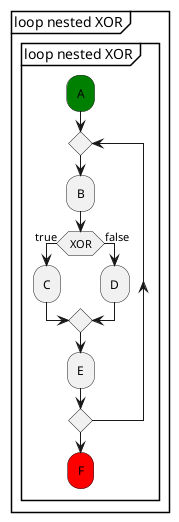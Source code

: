 @startuml
partition "loop nested XOR" {
    group "loop nested XOR"
        #green:A;
        repeat
            :B;
            if (XOR) then (true)
                :C;
            else (false)
                :D;
            endif
            :E;
        repeat while
        #red:F;
    end group
}
@enduml